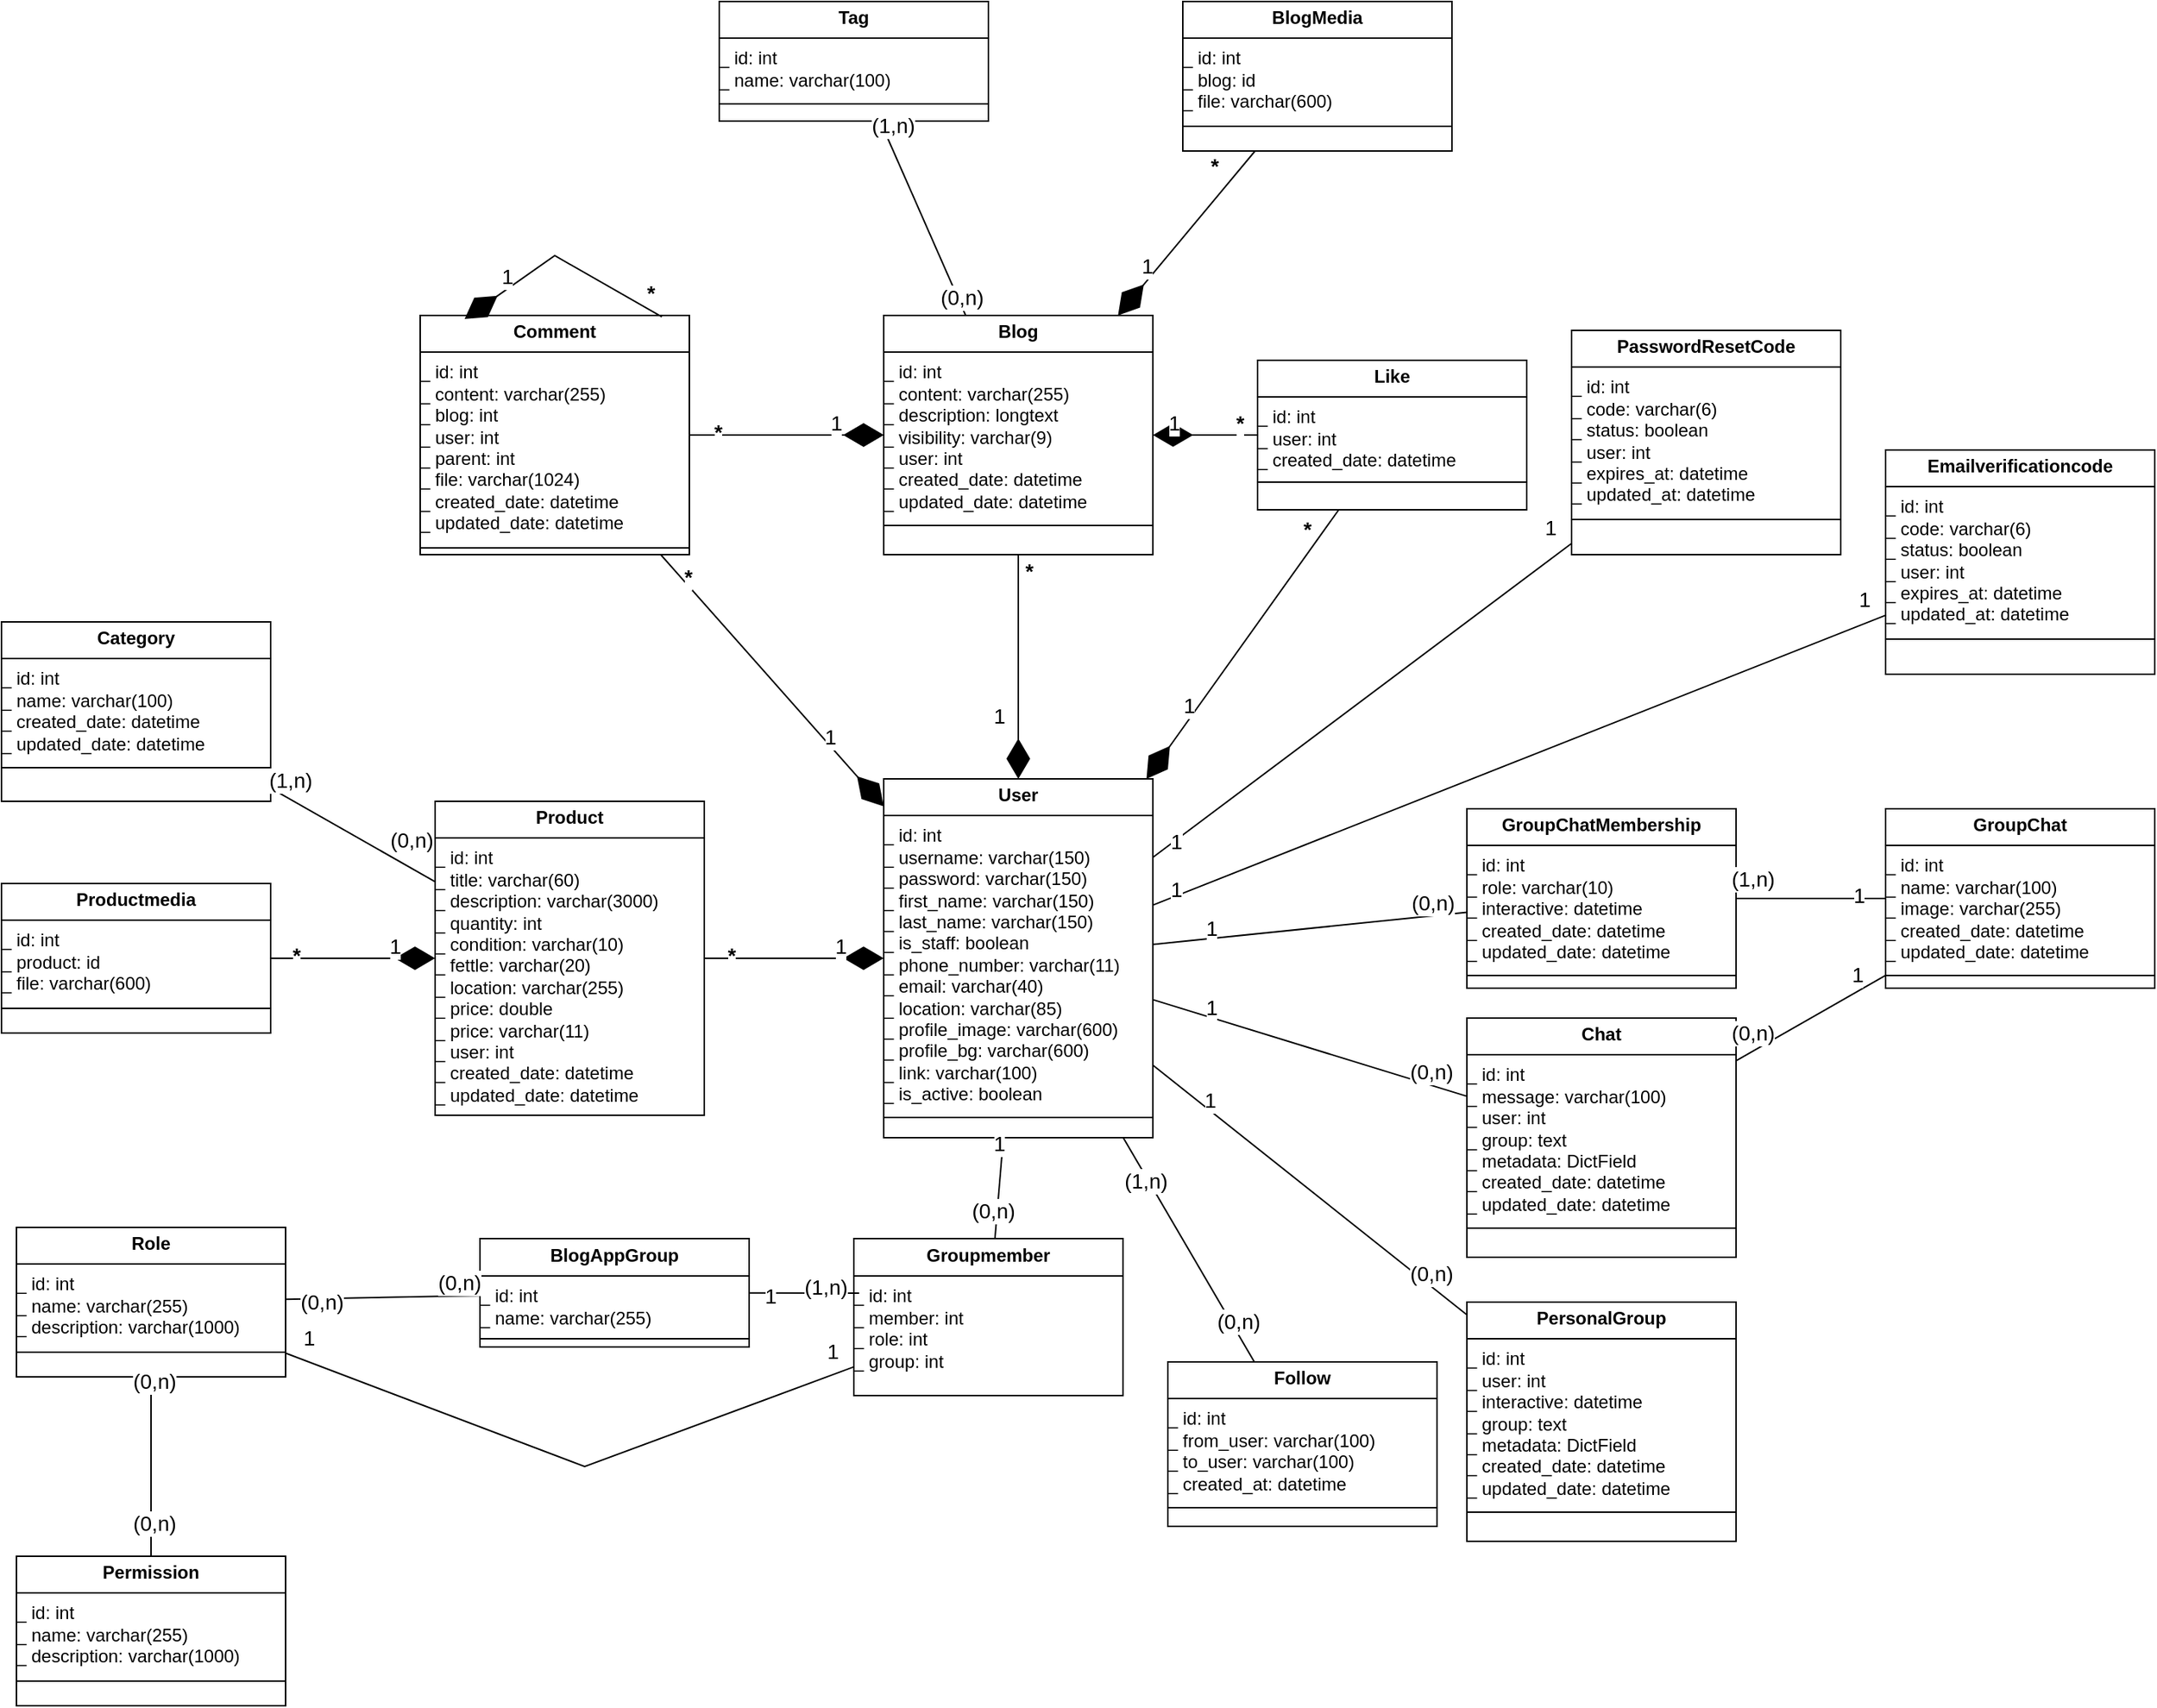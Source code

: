 <mxfile version="24.7.17">
  <diagram name="Page-1" id="c4acf3e9-155e-7222-9cf6-157b1a14988f">
    <mxGraphModel dx="2140" dy="1663" grid="1" gridSize="10" guides="1" tooltips="1" connect="1" arrows="1" fold="1" page="1" pageScale="1" pageWidth="850" pageHeight="1100" background="none" math="0" shadow="0">
      <root>
        <mxCell id="0" />
        <mxCell id="1" parent="0" />
        <mxCell id="75buAJmkiO0_xKclVIpT-29" value="&lt;p style=&quot;margin:0px;margin-top:4px;text-align:center;&quot;&gt;&lt;b&gt;User&lt;/b&gt;&lt;/p&gt;&lt;hr size=&quot;1&quot; style=&quot;border-style:solid;&quot;&gt;_ id: int&lt;div&gt;_ username: varchar(150)&lt;/div&gt;&lt;div&gt;_ password: varchar(150)&lt;/div&gt;&lt;div&gt;_ first_name: varchar(150)&lt;div&gt;_ last_name: varchar(150)&lt;/div&gt;&lt;div&gt;_ is_staff: boolean&lt;/div&gt;&lt;div&gt;_ phone_number: varchar(11)&lt;div&gt;_ email: varchar(40)&lt;/div&gt;&lt;div&gt;_ location: varchar(85)&lt;/div&gt;&lt;/div&gt;&lt;div&gt;_ profile_image: varchar(600)&lt;div&gt;_ profile_bg: varchar(600)&lt;/div&gt;&lt;div&gt;_ link: varchar(100)&lt;/div&gt;&lt;/div&gt;&lt;div&gt;_ is_active: boolean&lt;/div&gt;&lt;div&gt;&lt;div style=&quot;height:2px;&quot;&gt;&lt;/div&gt;&lt;hr size=&quot;1&quot; style=&quot;border-style:solid;&quot;&gt;&lt;div style=&quot;height:2px;&quot;&gt;&lt;/div&gt;&lt;/div&gt;&lt;/div&gt;" style="verticalAlign=top;align=left;overflow=fill;html=1;whiteSpace=wrap;" parent="1" vertex="1">
          <mxGeometry x="460" y="50" width="180" height="240" as="geometry" />
        </mxCell>
        <mxCell id="75buAJmkiO0_xKclVIpT-30" value="&lt;p style=&quot;margin:0px;margin-top:4px;text-align:center;&quot;&gt;&lt;b&gt;Follow&lt;/b&gt;&lt;/p&gt;&lt;hr size=&quot;1&quot; style=&quot;border-style:solid;&quot;&gt;_ id: int&lt;div&gt;_ from_user: varchar(100)&lt;/div&gt;&lt;div&gt;_ to_user: varchar(100)&lt;/div&gt;&lt;div&gt;_ created_at: datetime&lt;div&gt;&lt;div style=&quot;height:2px;&quot;&gt;&lt;/div&gt;&lt;hr size=&quot;1&quot; style=&quot;border-style:solid;&quot;&gt;&lt;div style=&quot;height:2px;&quot;&gt;&lt;/div&gt;&lt;/div&gt;&lt;/div&gt;" style="verticalAlign=top;align=left;overflow=fill;html=1;whiteSpace=wrap;" parent="1" vertex="1">
          <mxGeometry x="650" y="440" width="180" height="110" as="geometry" />
        </mxCell>
        <mxCell id="75buAJmkiO0_xKclVIpT-48" value="&lt;p style=&quot;margin:0px;margin-top:4px;text-align:center;&quot;&gt;&lt;b&gt;Blog&lt;/b&gt;&lt;/p&gt;&lt;hr size=&quot;1&quot; style=&quot;border-style:solid;&quot;&gt;_ id: int&lt;div&gt;_ content: varchar(255)&lt;/div&gt;&lt;div&gt;_ description: longtext&lt;/div&gt;&lt;div&gt;_ visibility: varchar(9)&lt;div&gt;_ user: int&lt;/div&gt;&lt;div&gt;_ created_date: datetime&lt;/div&gt;&lt;div&gt;_ updated_date: datetime&lt;/div&gt;&lt;div&gt;&lt;div style=&quot;height:2px;&quot;&gt;&lt;/div&gt;&lt;hr size=&quot;1&quot; style=&quot;border-style:solid;&quot;&gt;&lt;div style=&quot;height:2px;&quot;&gt;&lt;/div&gt;&lt;/div&gt;&lt;/div&gt;" style="verticalAlign=top;align=left;overflow=fill;html=1;whiteSpace=wrap;" parent="1" vertex="1">
          <mxGeometry x="460" y="-260" width="180" height="160" as="geometry" />
        </mxCell>
        <mxCell id="75buAJmkiO0_xKclVIpT-49" value="" style="endArrow=diamondThin;endFill=1;endSize=24;html=1;rounded=0;" parent="1" source="75buAJmkiO0_xKclVIpT-48" target="75buAJmkiO0_xKclVIpT-29" edge="1">
          <mxGeometry width="160" relative="1" as="geometry">
            <mxPoint x="850" y="208" as="sourcePoint" />
            <mxPoint x="649" y="208" as="targetPoint" />
          </mxGeometry>
        </mxCell>
        <mxCell id="75buAJmkiO0_xKclVIpT-50" value="&lt;font style=&quot;font-size: 14px;&quot;&gt;1&lt;/font&gt;" style="edgeLabel;html=1;align=center;verticalAlign=middle;resizable=0;points=[];" parent="75buAJmkiO0_xKclVIpT-49" vertex="1" connectable="0">
          <mxGeometry x="0.539" relative="1" as="geometry">
            <mxPoint x="-13" y="-8" as="offset" />
          </mxGeometry>
        </mxCell>
        <mxCell id="75buAJmkiO0_xKclVIpT-51" value="&lt;font style=&quot;font-size: 14px;&quot;&gt;&lt;b&gt;*&lt;/b&gt;&lt;/font&gt;" style="edgeLabel;html=1;align=center;verticalAlign=middle;resizable=0;points=[];" parent="75buAJmkiO0_xKclVIpT-49" vertex="1" connectable="0">
          <mxGeometry x="-0.789" y="-3" relative="1" as="geometry">
            <mxPoint x="10" y="-5" as="offset" />
          </mxGeometry>
        </mxCell>
        <mxCell id="75buAJmkiO0_xKclVIpT-52" value="&lt;p style=&quot;margin:0px;margin-top:4px;text-align:center;&quot;&gt;&lt;b&gt;BlogMedia&lt;/b&gt;&lt;/p&gt;&lt;hr size=&quot;1&quot; style=&quot;border-style:solid;&quot;&gt;_ id: int&lt;div&gt;_ blog: id&lt;/div&gt;&lt;div&gt;_ file: varchar(600)&lt;/div&gt;&lt;div&gt;&lt;div&gt;&lt;div style=&quot;height:2px;&quot;&gt;&lt;/div&gt;&lt;hr size=&quot;1&quot; style=&quot;border-style:solid;&quot;&gt;&lt;div style=&quot;height:2px;&quot;&gt;&lt;/div&gt;&lt;/div&gt;&lt;/div&gt;" style="verticalAlign=top;align=left;overflow=fill;html=1;whiteSpace=wrap;" parent="1" vertex="1">
          <mxGeometry x="660" y="-470" width="180" height="100" as="geometry" />
        </mxCell>
        <mxCell id="75buAJmkiO0_xKclVIpT-53" value="" style="endArrow=diamondThin;endFill=1;endSize=24;html=1;rounded=0;" parent="1" source="75buAJmkiO0_xKclVIpT-52" target="75buAJmkiO0_xKclVIpT-48" edge="1">
          <mxGeometry width="160" relative="1" as="geometry">
            <mxPoint x="760" y="-90" as="sourcePoint" />
            <mxPoint x="560" y="60" as="targetPoint" />
          </mxGeometry>
        </mxCell>
        <mxCell id="75buAJmkiO0_xKclVIpT-54" value="&lt;font style=&quot;font-size: 14px;&quot;&gt;1&lt;/font&gt;" style="edgeLabel;html=1;align=center;verticalAlign=middle;resizable=0;points=[];" parent="75buAJmkiO0_xKclVIpT-53" vertex="1" connectable="0">
          <mxGeometry x="0.539" relative="1" as="geometry">
            <mxPoint x="-2" y="-8" as="offset" />
          </mxGeometry>
        </mxCell>
        <mxCell id="75buAJmkiO0_xKclVIpT-55" value="&lt;font style=&quot;font-size: 14px;&quot;&gt;&lt;b&gt;*&lt;/b&gt;&lt;/font&gt;" style="edgeLabel;html=1;align=center;verticalAlign=middle;resizable=0;points=[];" parent="75buAJmkiO0_xKclVIpT-53" vertex="1" connectable="0">
          <mxGeometry x="-0.789" y="-3" relative="1" as="geometry">
            <mxPoint x="-16" as="offset" />
          </mxGeometry>
        </mxCell>
        <mxCell id="75buAJmkiO0_xKclVIpT-68" value="&lt;p style=&quot;margin:0px;margin-top:4px;text-align:center;&quot;&gt;&lt;b&gt;Comment&lt;/b&gt;&lt;/p&gt;&lt;hr size=&quot;1&quot; style=&quot;border-style:solid;&quot;&gt;_ id: int&lt;div&gt;_ content: varchar(255)&lt;/div&gt;&lt;div&gt;_ blog: int&lt;/div&gt;&lt;div&gt;_ user: int&lt;br&gt;&lt;/div&gt;&lt;div&gt;_ parent: int&lt;div&gt;_ file: varchar(1024)&lt;/div&gt;&lt;div&gt;_ created_date: datetime&lt;/div&gt;&lt;div&gt;_ updated_date: datetime&lt;/div&gt;&lt;div&gt;&lt;div style=&quot;height:2px;&quot;&gt;&lt;/div&gt;&lt;hr size=&quot;1&quot; style=&quot;border-style:solid;&quot;&gt;&lt;div style=&quot;height:2px;&quot;&gt;&lt;/div&gt;&lt;/div&gt;&lt;/div&gt;" style="verticalAlign=top;align=left;overflow=fill;html=1;whiteSpace=wrap;" parent="1" vertex="1">
          <mxGeometry x="150" y="-260" width="180" height="160" as="geometry" />
        </mxCell>
        <mxCell id="75buAJmkiO0_xKclVIpT-69" value="" style="endArrow=diamondThin;endFill=1;endSize=24;html=1;rounded=0;" parent="1" source="75buAJmkiO0_xKclVIpT-68" target="75buAJmkiO0_xKclVIpT-48" edge="1">
          <mxGeometry width="160" relative="1" as="geometry">
            <mxPoint x="790" y="-170" as="sourcePoint" />
            <mxPoint x="650" y="-170" as="targetPoint" />
          </mxGeometry>
        </mxCell>
        <mxCell id="75buAJmkiO0_xKclVIpT-70" value="&lt;font style=&quot;font-size: 14px;&quot;&gt;1&lt;/font&gt;" style="edgeLabel;html=1;align=center;verticalAlign=middle;resizable=0;points=[];" parent="75buAJmkiO0_xKclVIpT-69" vertex="1" connectable="0">
          <mxGeometry x="0.539" relative="1" as="geometry">
            <mxPoint x="-2" y="-8" as="offset" />
          </mxGeometry>
        </mxCell>
        <mxCell id="75buAJmkiO0_xKclVIpT-71" value="&lt;font style=&quot;font-size: 14px;&quot;&gt;&lt;b&gt;*&lt;/b&gt;&lt;/font&gt;" style="edgeLabel;html=1;align=center;verticalAlign=middle;resizable=0;points=[];" parent="75buAJmkiO0_xKclVIpT-69" vertex="1" connectable="0">
          <mxGeometry x="-0.789" y="-3" relative="1" as="geometry">
            <mxPoint x="5" y="-5" as="offset" />
          </mxGeometry>
        </mxCell>
        <mxCell id="75buAJmkiO0_xKclVIpT-78" value="" style="endArrow=diamondThin;endFill=1;endSize=24;html=1;rounded=0;entryX=0.165;entryY=0.015;entryDx=0;entryDy=0;entryPerimeter=0;exitX=0.898;exitY=0.006;exitDx=0;exitDy=0;exitPerimeter=0;" parent="1" source="75buAJmkiO0_xKclVIpT-68" target="75buAJmkiO0_xKclVIpT-68" edge="1">
          <mxGeometry width="160" relative="1" as="geometry">
            <mxPoint x="310" y="-330" as="sourcePoint" />
            <mxPoint x="200" y="-350" as="targetPoint" />
            <Array as="points">
              <mxPoint x="240" y="-300" />
            </Array>
          </mxGeometry>
        </mxCell>
        <mxCell id="75buAJmkiO0_xKclVIpT-79" value="&lt;font style=&quot;font-size: 14px;&quot;&gt;1&lt;/font&gt;" style="edgeLabel;html=1;align=center;verticalAlign=middle;resizable=0;points=[];" parent="75buAJmkiO0_xKclVIpT-78" vertex="1" connectable="0">
          <mxGeometry x="0.539" relative="1" as="geometry">
            <mxPoint x="-2" y="-8" as="offset" />
          </mxGeometry>
        </mxCell>
        <mxCell id="75buAJmkiO0_xKclVIpT-80" value="&lt;font style=&quot;font-size: 14px;&quot;&gt;&lt;b&gt;*&lt;/b&gt;&lt;/font&gt;" style="edgeLabel;html=1;align=center;verticalAlign=middle;resizable=0;points=[];" parent="75buAJmkiO0_xKclVIpT-78" vertex="1" connectable="0">
          <mxGeometry x="-0.789" y="-3" relative="1" as="geometry">
            <mxPoint x="5" y="-5" as="offset" />
          </mxGeometry>
        </mxCell>
        <mxCell id="75buAJmkiO0_xKclVIpT-85" value="" style="endArrow=diamondThin;endFill=1;endSize=24;html=1;rounded=0;" parent="1" source="75buAJmkiO0_xKclVIpT-68" target="75buAJmkiO0_xKclVIpT-29" edge="1">
          <mxGeometry width="160" relative="1" as="geometry">
            <mxPoint x="340" y="-170" as="sourcePoint" />
            <mxPoint x="470" y="-170" as="targetPoint" />
          </mxGeometry>
        </mxCell>
        <mxCell id="75buAJmkiO0_xKclVIpT-86" value="&lt;font style=&quot;font-size: 14px;&quot;&gt;1&lt;/font&gt;" style="edgeLabel;html=1;align=center;verticalAlign=middle;resizable=0;points=[];" parent="75buAJmkiO0_xKclVIpT-85" vertex="1" connectable="0">
          <mxGeometry x="0.539" relative="1" as="geometry">
            <mxPoint x="-2" y="-8" as="offset" />
          </mxGeometry>
        </mxCell>
        <mxCell id="75buAJmkiO0_xKclVIpT-87" value="&lt;font style=&quot;font-size: 14px;&quot;&gt;&lt;b&gt;*&lt;/b&gt;&lt;/font&gt;" style="edgeLabel;html=1;align=center;verticalAlign=middle;resizable=0;points=[];" parent="75buAJmkiO0_xKclVIpT-85" vertex="1" connectable="0">
          <mxGeometry x="-0.789" y="-3" relative="1" as="geometry">
            <mxPoint x="5" y="-5" as="offset" />
          </mxGeometry>
        </mxCell>
        <mxCell id="4jcIG2vYjWAaLgkACTkH-1" value="" style="endArrow=diamondThin;endFill=1;endSize=24;html=1;rounded=0;" parent="1" edge="1">
          <mxGeometry width="160" relative="1" as="geometry">
            <mxPoint x="330" y="-180" as="sourcePoint" />
            <mxPoint x="460" y="-180" as="targetPoint" />
          </mxGeometry>
        </mxCell>
        <mxCell id="4jcIG2vYjWAaLgkACTkH-2" value="&lt;font style=&quot;font-size: 14px;&quot;&gt;1&lt;/font&gt;" style="edgeLabel;html=1;align=center;verticalAlign=middle;resizable=0;points=[];" parent="4jcIG2vYjWAaLgkACTkH-1" vertex="1" connectable="0">
          <mxGeometry x="0.539" relative="1" as="geometry">
            <mxPoint x="-2" y="-8" as="offset" />
          </mxGeometry>
        </mxCell>
        <mxCell id="4jcIG2vYjWAaLgkACTkH-3" value="&lt;font style=&quot;font-size: 14px;&quot;&gt;&lt;b&gt;*&lt;/b&gt;&lt;/font&gt;" style="edgeLabel;html=1;align=center;verticalAlign=middle;resizable=0;points=[];" parent="4jcIG2vYjWAaLgkACTkH-1" vertex="1" connectable="0">
          <mxGeometry x="-0.789" y="-3" relative="1" as="geometry">
            <mxPoint x="5" y="-5" as="offset" />
          </mxGeometry>
        </mxCell>
        <mxCell id="4jcIG2vYjWAaLgkACTkH-8" value="&lt;p style=&quot;margin:0px;margin-top:4px;text-align:center;&quot;&gt;&lt;b&gt;Product&lt;/b&gt;&lt;/p&gt;&lt;hr size=&quot;1&quot; style=&quot;border-style:solid;&quot;&gt;_ id: int&lt;div&gt;_ title: varchar(60)&lt;/div&gt;&lt;div&gt;_ description: varchar(3000)&lt;/div&gt;&lt;div&gt;_ quantity: int&lt;div&gt;_ condition: varchar(10)&lt;/div&gt;&lt;div&gt;_ fettle: varchar(20)&lt;br&gt;&lt;/div&gt;&lt;div&gt;_ location: varchar(255)&lt;br&gt;&lt;/div&gt;&lt;div&gt;_ price: double&lt;br&gt;&lt;/div&gt;&lt;div&gt;&lt;div&gt;_ price: varchar(11)&lt;/div&gt;&lt;/div&gt;&lt;div&gt;_ user: int&lt;br&gt;&lt;/div&gt;&lt;div&gt;&lt;span style=&quot;background-color: initial;&quot;&gt;_ created_date: datetime&lt;/span&gt;&lt;br&gt;&lt;/div&gt;&lt;div&gt;_ updated_date: datetime&lt;/div&gt;&lt;div&gt;&lt;div style=&quot;height:2px;&quot;&gt;&lt;/div&gt;&lt;hr size=&quot;1&quot; style=&quot;border-style:solid;&quot;&gt;&lt;div style=&quot;height:2px;&quot;&gt;&lt;/div&gt;&lt;/div&gt;&lt;/div&gt;" style="verticalAlign=top;align=left;overflow=fill;html=1;whiteSpace=wrap;" parent="1" vertex="1">
          <mxGeometry x="160" y="65" width="180" height="210" as="geometry" />
        </mxCell>
        <mxCell id="4jcIG2vYjWAaLgkACTkH-9" value="&lt;p style=&quot;margin:0px;margin-top:4px;text-align:center;&quot;&gt;&lt;b&gt;Productmedia&lt;/b&gt;&lt;/p&gt;&lt;hr size=&quot;1&quot; style=&quot;border-style:solid;&quot;&gt;_ id: int&lt;div&gt;_ product: id&lt;/div&gt;&lt;div&gt;_ file: varchar(600)&lt;/div&gt;&lt;div&gt;&lt;div&gt;&lt;div style=&quot;height:2px;&quot;&gt;&lt;/div&gt;&lt;hr size=&quot;1&quot; style=&quot;border-style:solid;&quot;&gt;&lt;div style=&quot;height:2px;&quot;&gt;&lt;/div&gt;&lt;/div&gt;&lt;/div&gt;" style="verticalAlign=top;align=left;overflow=fill;html=1;whiteSpace=wrap;" parent="1" vertex="1">
          <mxGeometry x="-130" y="120" width="180" height="100" as="geometry" />
        </mxCell>
        <mxCell id="4jcIG2vYjWAaLgkACTkH-10" value="" style="endArrow=diamondThin;endFill=1;endSize=24;html=1;rounded=0;" parent="1" source="4jcIG2vYjWAaLgkACTkH-8" target="75buAJmkiO0_xKclVIpT-29" edge="1">
          <mxGeometry width="160" relative="1" as="geometry">
            <mxPoint x="321" y="-90" as="sourcePoint" />
            <mxPoint x="470" y="78" as="targetPoint" />
          </mxGeometry>
        </mxCell>
        <mxCell id="4jcIG2vYjWAaLgkACTkH-11" value="&lt;font style=&quot;font-size: 14px;&quot;&gt;1&lt;/font&gt;" style="edgeLabel;html=1;align=center;verticalAlign=middle;resizable=0;points=[];" parent="4jcIG2vYjWAaLgkACTkH-10" vertex="1" connectable="0">
          <mxGeometry x="0.539" relative="1" as="geometry">
            <mxPoint x="-2" y="-8" as="offset" />
          </mxGeometry>
        </mxCell>
        <mxCell id="4jcIG2vYjWAaLgkACTkH-12" value="&lt;font style=&quot;font-size: 14px;&quot;&gt;&lt;b&gt;*&lt;/b&gt;&lt;/font&gt;" style="edgeLabel;html=1;align=center;verticalAlign=middle;resizable=0;points=[];" parent="4jcIG2vYjWAaLgkACTkH-10" vertex="1" connectable="0">
          <mxGeometry x="-0.789" y="-3" relative="1" as="geometry">
            <mxPoint x="5" y="-5" as="offset" />
          </mxGeometry>
        </mxCell>
        <mxCell id="4jcIG2vYjWAaLgkACTkH-13" value="" style="endArrow=diamondThin;endFill=1;endSize=24;html=1;rounded=0;" parent="1" source="4jcIG2vYjWAaLgkACTkH-9" target="4jcIG2vYjWAaLgkACTkH-8" edge="1">
          <mxGeometry width="160" relative="1" as="geometry">
            <mxPoint x="350" y="180" as="sourcePoint" />
            <mxPoint x="470" y="180" as="targetPoint" />
          </mxGeometry>
        </mxCell>
        <mxCell id="4jcIG2vYjWAaLgkACTkH-14" value="&lt;font style=&quot;font-size: 14px;&quot;&gt;1&lt;/font&gt;" style="edgeLabel;html=1;align=center;verticalAlign=middle;resizable=0;points=[];" parent="4jcIG2vYjWAaLgkACTkH-13" vertex="1" connectable="0">
          <mxGeometry x="0.539" relative="1" as="geometry">
            <mxPoint x="-2" y="-8" as="offset" />
          </mxGeometry>
        </mxCell>
        <mxCell id="4jcIG2vYjWAaLgkACTkH-15" value="&lt;font style=&quot;font-size: 14px;&quot;&gt;&lt;b&gt;*&lt;/b&gt;&lt;/font&gt;" style="edgeLabel;html=1;align=center;verticalAlign=middle;resizable=0;points=[];" parent="4jcIG2vYjWAaLgkACTkH-13" vertex="1" connectable="0">
          <mxGeometry x="-0.789" y="-3" relative="1" as="geometry">
            <mxPoint x="5" y="-5" as="offset" />
          </mxGeometry>
        </mxCell>
        <mxCell id="4jcIG2vYjWAaLgkACTkH-16" value="&lt;p style=&quot;margin:0px;margin-top:4px;text-align:center;&quot;&gt;&lt;b&gt;Category&lt;/b&gt;&lt;/p&gt;&lt;hr size=&quot;1&quot; style=&quot;border-style:solid;&quot;&gt;_ id: int&lt;div&gt;_ name: varchar(100)&lt;/div&gt;&lt;div&gt;&lt;div&gt;_ created_date: datetime&lt;/div&gt;&lt;div&gt;_ updated_date: datetime&lt;/div&gt;&lt;div&gt;&lt;div style=&quot;height:2px;&quot;&gt;&lt;/div&gt;&lt;hr size=&quot;1&quot; style=&quot;border-style:solid;&quot;&gt;&lt;div style=&quot;height:2px;&quot;&gt;&lt;/div&gt;&lt;/div&gt;&lt;/div&gt;" style="verticalAlign=top;align=left;overflow=fill;html=1;whiteSpace=wrap;" parent="1" vertex="1">
          <mxGeometry x="-130" y="-55" width="180" height="120" as="geometry" />
        </mxCell>
        <mxCell id="4jcIG2vYjWAaLgkACTkH-18" value="&lt;p style=&quot;margin:0px;margin-top:4px;text-align:center;&quot;&gt;&lt;b&gt;Tag&lt;/b&gt;&lt;/p&gt;&lt;hr size=&quot;1&quot; style=&quot;border-style:solid;&quot;&gt;_ id: int&lt;div&gt;_ name: varchar(100)&lt;/div&gt;&lt;div&gt;&lt;div&gt;&lt;div style=&quot;height:2px;&quot;&gt;&lt;/div&gt;&lt;hr size=&quot;1&quot; style=&quot;border-style:solid;&quot;&gt;&lt;div style=&quot;height:2px;&quot;&gt;&lt;/div&gt;&lt;/div&gt;&lt;/div&gt;" style="verticalAlign=top;align=left;overflow=fill;html=1;whiteSpace=wrap;" parent="1" vertex="1">
          <mxGeometry x="350" y="-470" width="180" height="80" as="geometry" />
        </mxCell>
        <mxCell id="4jcIG2vYjWAaLgkACTkH-20" value="&lt;p style=&quot;margin:0px;margin-top:4px;text-align:center;&quot;&gt;&lt;b&gt;Like&lt;/b&gt;&lt;/p&gt;&lt;hr size=&quot;1&quot; style=&quot;border-style:solid;&quot;&gt;_ id: int&lt;div&gt;&lt;span style=&quot;background-color: initial;&quot;&gt;_ user: int&lt;/span&gt;&lt;br&gt;&lt;/div&gt;&lt;div&gt;&lt;div&gt;_ created_date: datetime&lt;/div&gt;&lt;div&gt;&lt;hr size=&quot;1&quot; style=&quot;border-style:solid;&quot;&gt;&lt;div style=&quot;height:2px;&quot;&gt;&lt;/div&gt;&lt;/div&gt;&lt;/div&gt;" style="verticalAlign=top;align=left;overflow=fill;html=1;whiteSpace=wrap;" parent="1" vertex="1">
          <mxGeometry x="710" y="-230" width="180" height="100" as="geometry" />
        </mxCell>
        <mxCell id="4jcIG2vYjWAaLgkACTkH-21" value="" style="endArrow=diamondThin;endFill=1;endSize=24;html=1;rounded=0;" parent="1" source="4jcIG2vYjWAaLgkACTkH-20" target="75buAJmkiO0_xKclVIpT-48" edge="1">
          <mxGeometry width="160" relative="1" as="geometry">
            <mxPoint x="654" y="-300" as="sourcePoint" />
            <mxPoint x="618" y="-250" as="targetPoint" />
          </mxGeometry>
        </mxCell>
        <mxCell id="4jcIG2vYjWAaLgkACTkH-22" value="&lt;font style=&quot;font-size: 14px;&quot;&gt;1&lt;/font&gt;" style="edgeLabel;html=1;align=center;verticalAlign=middle;resizable=0;points=[];" parent="4jcIG2vYjWAaLgkACTkH-21" vertex="1" connectable="0">
          <mxGeometry x="0.539" relative="1" as="geometry">
            <mxPoint x="-2" y="-8" as="offset" />
          </mxGeometry>
        </mxCell>
        <mxCell id="4jcIG2vYjWAaLgkACTkH-23" value="&lt;font style=&quot;font-size: 14px;&quot;&gt;&lt;b&gt;*&lt;/b&gt;&lt;/font&gt;" style="edgeLabel;html=1;align=center;verticalAlign=middle;resizable=0;points=[];" parent="4jcIG2vYjWAaLgkACTkH-21" vertex="1" connectable="0">
          <mxGeometry x="-0.789" y="-3" relative="1" as="geometry">
            <mxPoint x="-5" y="-5" as="offset" />
          </mxGeometry>
        </mxCell>
        <mxCell id="4jcIG2vYjWAaLgkACTkH-24" value="" style="endArrow=diamondThin;endFill=1;endSize=24;html=1;rounded=0;" parent="1" source="4jcIG2vYjWAaLgkACTkH-20" target="75buAJmkiO0_xKclVIpT-29" edge="1">
          <mxGeometry width="160" relative="1" as="geometry">
            <mxPoint x="770" y="-170" as="sourcePoint" />
            <mxPoint x="650" y="-170" as="targetPoint" />
          </mxGeometry>
        </mxCell>
        <mxCell id="4jcIG2vYjWAaLgkACTkH-25" value="&lt;font style=&quot;font-size: 14px;&quot;&gt;1&lt;/font&gt;" style="edgeLabel;html=1;align=center;verticalAlign=middle;resizable=0;points=[];" parent="4jcIG2vYjWAaLgkACTkH-24" vertex="1" connectable="0">
          <mxGeometry x="0.539" relative="1" as="geometry">
            <mxPoint x="-2" y="-8" as="offset" />
          </mxGeometry>
        </mxCell>
        <mxCell id="4jcIG2vYjWAaLgkACTkH-26" value="&lt;font style=&quot;font-size: 14px;&quot;&gt;&lt;b&gt;*&lt;/b&gt;&lt;/font&gt;" style="edgeLabel;html=1;align=center;verticalAlign=middle;resizable=0;points=[];" parent="4jcIG2vYjWAaLgkACTkH-24" vertex="1" connectable="0">
          <mxGeometry x="-0.789" y="-3" relative="1" as="geometry">
            <mxPoint x="-5" y="-5" as="offset" />
          </mxGeometry>
        </mxCell>
        <mxCell id="4jcIG2vYjWAaLgkACTkH-27" value="&lt;p style=&quot;margin:0px;margin-top:4px;text-align:center;&quot;&gt;&lt;b&gt;Emailverificationcode&lt;/b&gt;&lt;/p&gt;&lt;hr size=&quot;1&quot; style=&quot;border-style:solid;&quot;&gt;_ id: int&lt;div&gt;_ code: varchar(6)&lt;/div&gt;&lt;div&gt;&lt;div&gt;_ status: boolean&lt;/div&gt;&lt;div&gt;&lt;div&gt;_ user: int&lt;/div&gt;&lt;/div&gt;&lt;div&gt;_ expires_at: datetime&lt;/div&gt;&lt;div&gt;_ updated_at: datetime&lt;br&gt;&lt;/div&gt;&lt;div&gt;&lt;div style=&quot;height:2px;&quot;&gt;&lt;/div&gt;&lt;hr size=&quot;1&quot; style=&quot;border-style:solid;&quot;&gt;&lt;div style=&quot;height:2px;&quot;&gt;&lt;/div&gt;&lt;/div&gt;&lt;/div&gt;" style="verticalAlign=top;align=left;overflow=fill;html=1;whiteSpace=wrap;" parent="1" vertex="1">
          <mxGeometry x="1130" y="-170" width="180" height="150" as="geometry" />
        </mxCell>
        <mxCell id="4jcIG2vYjWAaLgkACTkH-28" value="" style="endArrow=none;html=1;rounded=0;" parent="1" source="75buAJmkiO0_xKclVIpT-29" target="4jcIG2vYjWAaLgkACTkH-27" edge="1">
          <mxGeometry relative="1" as="geometry">
            <mxPoint x="620" y="100" as="sourcePoint" />
            <mxPoint x="780" y="100" as="targetPoint" />
          </mxGeometry>
        </mxCell>
        <mxCell id="4jcIG2vYjWAaLgkACTkH-29" value="&lt;font style=&quot;font-size: 14px;&quot;&gt;1&lt;/font&gt;" style="edgeLabel;resizable=0;html=1;align=left;verticalAlign=bottom;" parent="4jcIG2vYjWAaLgkACTkH-28" connectable="0" vertex="1">
          <mxGeometry x="-1" relative="1" as="geometry">
            <mxPoint x="10" as="offset" />
          </mxGeometry>
        </mxCell>
        <mxCell id="4jcIG2vYjWAaLgkACTkH-30" value="&lt;font style=&quot;font-size: 14px;&quot;&gt;1&lt;/font&gt;" style="edgeLabel;resizable=0;html=1;align=right;verticalAlign=bottom;" parent="4jcIG2vYjWAaLgkACTkH-28" connectable="0" vertex="1">
          <mxGeometry x="1" relative="1" as="geometry">
            <mxPoint x="-10" as="offset" />
          </mxGeometry>
        </mxCell>
        <mxCell id="4jcIG2vYjWAaLgkACTkH-31" value="" style="endArrow=none;html=1;rounded=0;" parent="1" source="4jcIG2vYjWAaLgkACTkH-16" target="4jcIG2vYjWAaLgkACTkH-8" edge="1">
          <mxGeometry relative="1" as="geometry">
            <mxPoint x="400" y="120" as="sourcePoint" />
            <mxPoint x="560" y="120" as="targetPoint" />
          </mxGeometry>
        </mxCell>
        <mxCell id="4jcIG2vYjWAaLgkACTkH-39" value="&lt;font style=&quot;font-size: 14px;&quot;&gt;(1,n)&lt;/font&gt;" style="edgeLabel;html=1;align=center;verticalAlign=middle;resizable=0;points=[];" parent="4jcIG2vYjWAaLgkACTkH-31" vertex="1" connectable="0">
          <mxGeometry x="-0.775" y="2" relative="1" as="geometry">
            <mxPoint y="-11" as="offset" />
          </mxGeometry>
        </mxCell>
        <mxCell id="4jcIG2vYjWAaLgkACTkH-47" value="&lt;font style=&quot;font-size: 14px;&quot;&gt;(0,n)&lt;/font&gt;" style="edgeLabel;html=1;align=center;verticalAlign=middle;resizable=0;points=[];" parent="4jcIG2vYjWAaLgkACTkH-31" vertex="1" connectable="0">
          <mxGeometry x="0.696" relative="1" as="geometry">
            <mxPoint y="-19" as="offset" />
          </mxGeometry>
        </mxCell>
        <mxCell id="4jcIG2vYjWAaLgkACTkH-34" value="&lt;p style=&quot;margin:0px;margin-top:4px;text-align:center;&quot;&gt;&lt;b&gt;PasswordResetCode&lt;/b&gt;&lt;/p&gt;&lt;hr size=&quot;1&quot; style=&quot;border-style:solid;&quot;&gt;_ id: int&lt;div&gt;_ code: varchar(6)&lt;/div&gt;&lt;div&gt;&lt;div&gt;_ status: boolean&lt;/div&gt;&lt;div&gt;&lt;div&gt;_ user: int&lt;/div&gt;&lt;/div&gt;&lt;div&gt;_ expires_at: datetime&lt;/div&gt;&lt;div&gt;_ updated_at: datetime&lt;br&gt;&lt;/div&gt;&lt;div&gt;&lt;div style=&quot;height:2px;&quot;&gt;&lt;/div&gt;&lt;hr size=&quot;1&quot; style=&quot;border-style:solid;&quot;&gt;&lt;div style=&quot;height:2px;&quot;&gt;&lt;/div&gt;&lt;/div&gt;&lt;/div&gt;" style="verticalAlign=top;align=left;overflow=fill;html=1;whiteSpace=wrap;" parent="1" vertex="1">
          <mxGeometry x="920" y="-250" width="180" height="150" as="geometry" />
        </mxCell>
        <mxCell id="4jcIG2vYjWAaLgkACTkH-35" value="" style="endArrow=none;html=1;rounded=0;" parent="1" source="75buAJmkiO0_xKclVIpT-29" target="4jcIG2vYjWAaLgkACTkH-34" edge="1">
          <mxGeometry relative="1" as="geometry">
            <mxPoint x="650" y="180" as="sourcePoint" />
            <mxPoint x="830" y="180" as="targetPoint" />
          </mxGeometry>
        </mxCell>
        <mxCell id="4jcIG2vYjWAaLgkACTkH-36" value="&lt;font style=&quot;font-size: 14px;&quot;&gt;1&lt;/font&gt;" style="edgeLabel;resizable=0;html=1;align=left;verticalAlign=bottom;" parent="4jcIG2vYjWAaLgkACTkH-35" connectable="0" vertex="1">
          <mxGeometry x="-1" relative="1" as="geometry">
            <mxPoint x="10" as="offset" />
          </mxGeometry>
        </mxCell>
        <mxCell id="4jcIG2vYjWAaLgkACTkH-37" value="&lt;font style=&quot;font-size: 14px;&quot;&gt;1&lt;/font&gt;" style="edgeLabel;resizable=0;html=1;align=right;verticalAlign=bottom;" parent="4jcIG2vYjWAaLgkACTkH-35" connectable="0" vertex="1">
          <mxGeometry x="1" relative="1" as="geometry">
            <mxPoint x="-10" as="offset" />
          </mxGeometry>
        </mxCell>
        <mxCell id="4jcIG2vYjWAaLgkACTkH-38" value="&lt;p style=&quot;margin:0px;margin-top:4px;text-align:center;&quot;&gt;&lt;b&gt;GroupChat&lt;/b&gt;&lt;/p&gt;&lt;hr size=&quot;1&quot; style=&quot;border-style:solid;&quot;&gt;_ id: int&lt;div&gt;_ name: varchar(100)&lt;/div&gt;&lt;div&gt;&lt;div&gt;_ image: varchar(255)&lt;/div&gt;&lt;div&gt;&lt;/div&gt;&lt;div&gt;_ created_date: datetime&lt;/div&gt;&lt;div&gt;_ updated_date: datetime&lt;/div&gt;&lt;div&gt;&lt;div style=&quot;height:2px;&quot;&gt;&lt;/div&gt;&lt;hr size=&quot;1&quot; style=&quot;border-style:solid;&quot;&gt;&lt;div style=&quot;height:2px;&quot;&gt;&lt;/div&gt;&lt;/div&gt;&lt;/div&gt;" style="verticalAlign=top;align=left;overflow=fill;html=1;whiteSpace=wrap;" parent="1" vertex="1">
          <mxGeometry x="1130" y="70" width="180" height="120" as="geometry" />
        </mxCell>
        <mxCell id="4jcIG2vYjWAaLgkACTkH-41" value="" style="endArrow=none;html=1;rounded=0;" parent="1" source="4jcIG2vYjWAaLgkACTkH-18" target="75buAJmkiO0_xKclVIpT-48" edge="1">
          <mxGeometry relative="1" as="geometry">
            <mxPoint x="410" y="-260" as="sourcePoint" />
            <mxPoint x="170" y="129" as="targetPoint" />
          </mxGeometry>
        </mxCell>
        <mxCell id="4jcIG2vYjWAaLgkACTkH-42" value="&lt;font style=&quot;font-size: 14px;&quot;&gt;(1,n)&lt;/font&gt;" style="edgeLabel;html=1;align=center;verticalAlign=middle;resizable=0;points=[];" parent="4jcIG2vYjWAaLgkACTkH-41" vertex="1" connectable="0">
          <mxGeometry x="-0.775" y="2" relative="1" as="geometry">
            <mxPoint y="-11" as="offset" />
          </mxGeometry>
        </mxCell>
        <mxCell id="4jcIG2vYjWAaLgkACTkH-43" value="&lt;font style=&quot;font-size: 14px;&quot;&gt;(0,n)&lt;/font&gt;" style="edgeLabel;html=1;align=center;verticalAlign=middle;resizable=0;points=[];" parent="4jcIG2vYjWAaLgkACTkH-41" vertex="1" connectable="0">
          <mxGeometry x="0.826" y="2" relative="1" as="geometry">
            <mxPoint as="offset" />
          </mxGeometry>
        </mxCell>
        <mxCell id="4jcIG2vYjWAaLgkACTkH-45" value="" style="endArrow=none;html=1;rounded=0;" parent="1" source="75buAJmkiO0_xKclVIpT-30" target="75buAJmkiO0_xKclVIpT-29" edge="1">
          <mxGeometry relative="1" as="geometry">
            <mxPoint x="60" y="66" as="sourcePoint" />
            <mxPoint x="550" y="300" as="targetPoint" />
          </mxGeometry>
        </mxCell>
        <mxCell id="4jcIG2vYjWAaLgkACTkH-46" value="&lt;font style=&quot;font-size: 14px;&quot;&gt;(0,n)&lt;/font&gt;" style="edgeLabel;html=1;align=center;verticalAlign=middle;resizable=0;points=[];" parent="4jcIG2vYjWAaLgkACTkH-45" vertex="1" connectable="0">
          <mxGeometry x="-0.775" y="2" relative="1" as="geometry">
            <mxPoint y="-11" as="offset" />
          </mxGeometry>
        </mxCell>
        <mxCell id="4jcIG2vYjWAaLgkACTkH-48" value="&lt;font style=&quot;font-size: 14px;&quot;&gt;(1,n)&lt;/font&gt;" style="edgeLabel;html=1;align=center;verticalAlign=middle;resizable=0;points=[];" parent="4jcIG2vYjWAaLgkACTkH-45" vertex="1" connectable="0">
          <mxGeometry x="0.631" y="2" relative="1" as="geometry">
            <mxPoint as="offset" />
          </mxGeometry>
        </mxCell>
        <mxCell id="4jcIG2vYjWAaLgkACTkH-55" value="&lt;p style=&quot;margin:0px;margin-top:4px;text-align:center;&quot;&gt;&lt;b&gt;GroupChatMembership&lt;/b&gt;&lt;/p&gt;&lt;hr size=&quot;1&quot; style=&quot;border-style:solid;&quot;&gt;_ id: int&lt;div&gt;_ role: varchar(10)&lt;/div&gt;&lt;div&gt;_ interactive: datetime&lt;br&gt;&lt;/div&gt;&lt;div&gt;&lt;div&gt;_ created_date: datetime&lt;/div&gt;&lt;div&gt;_ updated_date: datetime&lt;/div&gt;&lt;div&gt;&lt;div style=&quot;height:2px;&quot;&gt;&lt;/div&gt;&lt;hr size=&quot;1&quot; style=&quot;border-style:solid;&quot;&gt;&lt;div style=&quot;height:2px;&quot;&gt;&lt;/div&gt;&lt;/div&gt;&lt;/div&gt;" style="verticalAlign=top;align=left;overflow=fill;html=1;whiteSpace=wrap;" parent="1" vertex="1">
          <mxGeometry x="850" y="70" width="180" height="120" as="geometry" />
        </mxCell>
        <mxCell id="4jcIG2vYjWAaLgkACTkH-56" value="" style="endArrow=none;html=1;rounded=0;" parent="1" source="4jcIG2vYjWAaLgkACTkH-55" target="4jcIG2vYjWAaLgkACTkH-38" edge="1">
          <mxGeometry relative="1" as="geometry">
            <mxPoint x="781" y="330" as="sourcePoint" />
            <mxPoint x="650" y="241" as="targetPoint" />
          </mxGeometry>
        </mxCell>
        <mxCell id="4jcIG2vYjWAaLgkACTkH-57" value="&lt;font style=&quot;font-size: 14px;&quot;&gt;(1,n)&lt;/font&gt;" style="edgeLabel;html=1;align=center;verticalAlign=middle;resizable=0;points=[];" parent="4jcIG2vYjWAaLgkACTkH-56" vertex="1" connectable="0">
          <mxGeometry x="-0.775" y="2" relative="1" as="geometry">
            <mxPoint y="-11" as="offset" />
          </mxGeometry>
        </mxCell>
        <mxCell id="4jcIG2vYjWAaLgkACTkH-58" value="&lt;span style=&quot;font-size: 14px;&quot;&gt;1&lt;/span&gt;" style="edgeLabel;html=1;align=center;verticalAlign=middle;resizable=0;points=[];" parent="4jcIG2vYjWAaLgkACTkH-56" vertex="1" connectable="0">
          <mxGeometry x="0.631" y="2" relative="1" as="geometry">
            <mxPoint as="offset" />
          </mxGeometry>
        </mxCell>
        <mxCell id="4jcIG2vYjWAaLgkACTkH-65" value="" style="endArrow=none;html=1;rounded=0;" parent="1" source="4jcIG2vYjWAaLgkACTkH-55" target="75buAJmkiO0_xKclVIpT-29" edge="1">
          <mxGeometry relative="1" as="geometry">
            <mxPoint x="960" y="390" as="sourcePoint" />
            <mxPoint x="1090" y="390" as="targetPoint" />
          </mxGeometry>
        </mxCell>
        <mxCell id="4jcIG2vYjWAaLgkACTkH-66" value="&lt;font style=&quot;font-size: 14px;&quot;&gt;(0,n)&lt;/font&gt;" style="edgeLabel;html=1;align=center;verticalAlign=middle;resizable=0;points=[];" parent="4jcIG2vYjWAaLgkACTkH-65" vertex="1" connectable="0">
          <mxGeometry x="-0.775" y="2" relative="1" as="geometry">
            <mxPoint y="-11" as="offset" />
          </mxGeometry>
        </mxCell>
        <mxCell id="4jcIG2vYjWAaLgkACTkH-67" value="&lt;span style=&quot;font-size: 14px;&quot;&gt;1&lt;/span&gt;" style="edgeLabel;html=1;align=center;verticalAlign=middle;resizable=0;points=[];" parent="4jcIG2vYjWAaLgkACTkH-65" vertex="1" connectable="0">
          <mxGeometry x="0.631" y="2" relative="1" as="geometry">
            <mxPoint y="-9" as="offset" />
          </mxGeometry>
        </mxCell>
        <mxCell id="4jcIG2vYjWAaLgkACTkH-68" value="&lt;p style=&quot;margin:0px;margin-top:4px;text-align:center;&quot;&gt;&lt;b&gt;Permission&lt;/b&gt;&lt;/p&gt;&lt;hr size=&quot;1&quot; style=&quot;border-style:solid;&quot;&gt;_ id: int&lt;div&gt;_ name: varchar(255)&lt;/div&gt;&lt;div&gt;_ description: varchar(1000)&lt;/div&gt;&lt;div&gt;&lt;div&gt;&lt;div style=&quot;height:2px;&quot;&gt;&lt;/div&gt;&lt;hr size=&quot;1&quot; style=&quot;border-style:solid;&quot;&gt;&lt;div style=&quot;height:2px;&quot;&gt;&lt;/div&gt;&lt;/div&gt;&lt;/div&gt;" style="verticalAlign=top;align=left;overflow=fill;html=1;whiteSpace=wrap;" parent="1" vertex="1">
          <mxGeometry x="-120" y="570" width="180" height="100" as="geometry" />
        </mxCell>
        <mxCell id="4jcIG2vYjWAaLgkACTkH-69" value="&lt;p style=&quot;margin:0px;margin-top:4px;text-align:center;&quot;&gt;&lt;b&gt;Role&lt;/b&gt;&lt;/p&gt;&lt;hr size=&quot;1&quot; style=&quot;border-style:solid;&quot;&gt;_ id: int&lt;div&gt;_ name: varchar(255)&lt;/div&gt;&lt;div&gt;_ description: varchar(1000)&lt;/div&gt;&lt;div&gt;&lt;div&gt;&lt;div style=&quot;height:2px;&quot;&gt;&lt;/div&gt;&lt;hr size=&quot;1&quot; style=&quot;border-style:solid;&quot;&gt;&lt;div style=&quot;height:2px;&quot;&gt;&lt;/div&gt;&lt;/div&gt;&lt;/div&gt;" style="verticalAlign=top;align=left;overflow=fill;html=1;whiteSpace=wrap;" parent="1" vertex="1">
          <mxGeometry x="-120" y="350" width="180" height="100" as="geometry" />
        </mxCell>
        <mxCell id="4jcIG2vYjWAaLgkACTkH-70" value="" style="endArrow=none;html=1;rounded=0;" parent="1" source="4jcIG2vYjWAaLgkACTkH-69" target="4jcIG2vYjWAaLgkACTkH-68" edge="1">
          <mxGeometry relative="1" as="geometry">
            <mxPoint x="568" y="360" as="sourcePoint" />
            <mxPoint x="565" y="300" as="targetPoint" />
          </mxGeometry>
        </mxCell>
        <mxCell id="4jcIG2vYjWAaLgkACTkH-71" value="&lt;font style=&quot;font-size: 14px;&quot;&gt;(0,n)&lt;/font&gt;" style="edgeLabel;html=1;align=center;verticalAlign=middle;resizable=0;points=[];" parent="4jcIG2vYjWAaLgkACTkH-70" vertex="1" connectable="0">
          <mxGeometry x="-0.775" y="2" relative="1" as="geometry">
            <mxPoint y="-11" as="offset" />
          </mxGeometry>
        </mxCell>
        <mxCell id="4jcIG2vYjWAaLgkACTkH-72" value="&lt;font style=&quot;font-size: 14px;&quot;&gt;(0,n)&lt;/font&gt;" style="edgeLabel;html=1;align=center;verticalAlign=middle;resizable=0;points=[];" parent="4jcIG2vYjWAaLgkACTkH-70" vertex="1" connectable="0">
          <mxGeometry x="0.631" y="2" relative="1" as="geometry">
            <mxPoint as="offset" />
          </mxGeometry>
        </mxCell>
        <mxCell id="4jcIG2vYjWAaLgkACTkH-73" value="&lt;p style=&quot;margin:0px;margin-top:4px;text-align:center;&quot;&gt;&lt;b&gt;BlogAppGroup&lt;/b&gt;&lt;/p&gt;&lt;hr size=&quot;1&quot; style=&quot;border-style:solid;&quot;&gt;_ id: int&lt;div&gt;_ name: varchar(255)&lt;/div&gt;&lt;div&gt;&lt;div&gt;&lt;hr size=&quot;1&quot; style=&quot;border-style:solid;&quot;&gt;&lt;div style=&quot;height:2px;&quot;&gt;&lt;/div&gt;&lt;/div&gt;&lt;/div&gt;" style="verticalAlign=top;align=left;overflow=fill;html=1;whiteSpace=wrap;" parent="1" vertex="1">
          <mxGeometry x="190" y="357.5" width="180" height="72.5" as="geometry" />
        </mxCell>
        <mxCell id="4jcIG2vYjWAaLgkACTkH-74" value="" style="endArrow=none;html=1;rounded=0;" parent="1" source="4jcIG2vYjWAaLgkACTkH-73" target="4jcIG2vYjWAaLgkACTkH-69" edge="1">
          <mxGeometry relative="1" as="geometry">
            <mxPoint x="90" y="630" as="sourcePoint" />
            <mxPoint y="630" as="targetPoint" />
          </mxGeometry>
        </mxCell>
        <mxCell id="4jcIG2vYjWAaLgkACTkH-75" value="&lt;font style=&quot;font-size: 14px;&quot;&gt;(0,n)&lt;/font&gt;" style="edgeLabel;html=1;align=center;verticalAlign=middle;resizable=0;points=[];" parent="4jcIG2vYjWAaLgkACTkH-74" vertex="1" connectable="0">
          <mxGeometry x="-0.775" y="2" relative="1" as="geometry">
            <mxPoint y="-11" as="offset" />
          </mxGeometry>
        </mxCell>
        <mxCell id="4jcIG2vYjWAaLgkACTkH-76" value="&lt;font style=&quot;font-size: 14px;&quot;&gt;(0,n)&lt;/font&gt;" style="edgeLabel;html=1;align=center;verticalAlign=middle;resizable=0;points=[];" parent="4jcIG2vYjWAaLgkACTkH-74" vertex="1" connectable="0">
          <mxGeometry x="0.631" y="2" relative="1" as="geometry">
            <mxPoint as="offset" />
          </mxGeometry>
        </mxCell>
        <mxCell id="4jcIG2vYjWAaLgkACTkH-77" value="&lt;p style=&quot;margin:0px;margin-top:4px;text-align:center;&quot;&gt;&lt;b&gt;Groupmember&lt;/b&gt;&lt;/p&gt;&lt;hr size=&quot;1&quot; style=&quot;border-style:solid;&quot;&gt;_ id: int&lt;div&gt;_ member: int&lt;/div&gt;&lt;div&gt;_ role: int&lt;/div&gt;&lt;div&gt;_ group: int&lt;/div&gt;&lt;div&gt;&lt;div&gt;&lt;div style=&quot;height:2px;&quot;&gt;&lt;/div&gt;&lt;/div&gt;&lt;/div&gt;" style="verticalAlign=top;align=left;overflow=fill;html=1;whiteSpace=wrap;" parent="1" vertex="1">
          <mxGeometry x="440" y="357.5" width="180" height="105" as="geometry" />
        </mxCell>
        <mxCell id="4jcIG2vYjWAaLgkACTkH-79" value="" style="endArrow=none;html=1;rounded=0;" parent="1" source="4jcIG2vYjWAaLgkACTkH-77" target="75buAJmkiO0_xKclVIpT-29" edge="1">
          <mxGeometry relative="1" as="geometry">
            <mxPoint x="797" y="350" as="sourcePoint" />
            <mxPoint x="650" y="245" as="targetPoint" />
          </mxGeometry>
        </mxCell>
        <mxCell id="4jcIG2vYjWAaLgkACTkH-80" value="&lt;font style=&quot;font-size: 14px;&quot;&gt;(0,n)&lt;/font&gt;" style="edgeLabel;html=1;align=center;verticalAlign=middle;resizable=0;points=[];" parent="4jcIG2vYjWAaLgkACTkH-79" vertex="1" connectable="0">
          <mxGeometry x="-0.775" y="2" relative="1" as="geometry">
            <mxPoint y="-11" as="offset" />
          </mxGeometry>
        </mxCell>
        <mxCell id="4jcIG2vYjWAaLgkACTkH-81" value="&lt;span style=&quot;font-size: 14px;&quot;&gt;1&lt;/span&gt;" style="edgeLabel;html=1;align=center;verticalAlign=middle;resizable=0;points=[];" parent="4jcIG2vYjWAaLgkACTkH-79" vertex="1" connectable="0">
          <mxGeometry x="0.631" y="2" relative="1" as="geometry">
            <mxPoint y="-9" as="offset" />
          </mxGeometry>
        </mxCell>
        <mxCell id="4jcIG2vYjWAaLgkACTkH-82" value="" style="endArrow=none;html=1;rounded=0;exitX=0.02;exitY=0.348;exitDx=0;exitDy=0;exitPerimeter=0;" parent="1" source="4jcIG2vYjWAaLgkACTkH-77" target="4jcIG2vYjWAaLgkACTkH-73" edge="1">
          <mxGeometry relative="1" as="geometry">
            <mxPoint x="970" y="410" as="sourcePoint" />
            <mxPoint x="1110" y="410" as="targetPoint" />
          </mxGeometry>
        </mxCell>
        <mxCell id="4jcIG2vYjWAaLgkACTkH-83" value="&lt;font style=&quot;font-size: 14px;&quot;&gt;(1,n)&lt;/font&gt;" style="edgeLabel;html=1;align=center;verticalAlign=middle;resizable=0;points=[];" parent="4jcIG2vYjWAaLgkACTkH-82" vertex="1" connectable="0">
          <mxGeometry x="-0.775" y="2" relative="1" as="geometry">
            <mxPoint x="-14" y="-6" as="offset" />
          </mxGeometry>
        </mxCell>
        <mxCell id="4jcIG2vYjWAaLgkACTkH-84" value="&lt;span style=&quot;font-size: 14px;&quot;&gt;1&lt;/span&gt;" style="edgeLabel;html=1;align=center;verticalAlign=middle;resizable=0;points=[];" parent="4jcIG2vYjWAaLgkACTkH-82" vertex="1" connectable="0">
          <mxGeometry x="0.631" y="2" relative="1" as="geometry">
            <mxPoint as="offset" />
          </mxGeometry>
        </mxCell>
        <mxCell id="4jcIG2vYjWAaLgkACTkH-85" value="" style="endArrow=none;html=1;rounded=0;" parent="1" source="4jcIG2vYjWAaLgkACTkH-69" target="4jcIG2vYjWAaLgkACTkH-77" edge="1">
          <mxGeometry relative="1" as="geometry">
            <mxPoint x="110" y="280" as="sourcePoint" />
            <mxPoint x="830" y="180" as="targetPoint" />
            <Array as="points">
              <mxPoint x="260" y="510" />
            </Array>
          </mxGeometry>
        </mxCell>
        <mxCell id="4jcIG2vYjWAaLgkACTkH-86" value="&lt;font style=&quot;font-size: 14px;&quot;&gt;1&lt;/font&gt;" style="edgeLabel;resizable=0;html=1;align=left;verticalAlign=bottom;" parent="4jcIG2vYjWAaLgkACTkH-85" connectable="0" vertex="1">
          <mxGeometry x="-1" relative="1" as="geometry">
            <mxPoint x="10" as="offset" />
          </mxGeometry>
        </mxCell>
        <mxCell id="4jcIG2vYjWAaLgkACTkH-87" value="&lt;font style=&quot;font-size: 14px;&quot;&gt;1&lt;/font&gt;" style="edgeLabel;resizable=0;html=1;align=right;verticalAlign=bottom;" parent="4jcIG2vYjWAaLgkACTkH-85" connectable="0" vertex="1">
          <mxGeometry x="1" relative="1" as="geometry">
            <mxPoint x="-10" as="offset" />
          </mxGeometry>
        </mxCell>
        <mxCell id="4jcIG2vYjWAaLgkACTkH-88" value="&lt;p style=&quot;margin:0px;margin-top:4px;text-align:center;&quot;&gt;&lt;b&gt;Chat&lt;/b&gt;&lt;/p&gt;&lt;hr size=&quot;1&quot; style=&quot;border-style:solid;&quot;&gt;_ id: int&lt;div&gt;_ message: varchar(100)&lt;/div&gt;&lt;div&gt;&lt;div&gt;_ user: int&lt;/div&gt;&lt;div&gt;_ group: text&lt;br&gt;&lt;/div&gt;&lt;div&gt;_ metadata: DictField&lt;/div&gt;&lt;div&gt;&lt;/div&gt;&lt;div&gt;_ created_date: datetime&lt;/div&gt;&lt;div&gt;_ updated_date: datetime&lt;/div&gt;&lt;div&gt;&lt;div style=&quot;height:2px;&quot;&gt;&lt;/div&gt;&lt;hr size=&quot;1&quot; style=&quot;border-style:solid;&quot;&gt;&lt;div style=&quot;height:2px;&quot;&gt;&lt;/div&gt;&lt;/div&gt;&lt;/div&gt;" style="verticalAlign=top;align=left;overflow=fill;html=1;whiteSpace=wrap;" parent="1" vertex="1">
          <mxGeometry x="850" y="210" width="180" height="160" as="geometry" />
        </mxCell>
        <mxCell id="4jcIG2vYjWAaLgkACTkH-89" value="" style="endArrow=none;html=1;rounded=0;" parent="1" source="4jcIG2vYjWAaLgkACTkH-88" target="75buAJmkiO0_xKclVIpT-29" edge="1">
          <mxGeometry relative="1" as="geometry">
            <mxPoint x="820" y="351" as="sourcePoint" />
            <mxPoint x="650" y="239" as="targetPoint" />
          </mxGeometry>
        </mxCell>
        <mxCell id="4jcIG2vYjWAaLgkACTkH-90" value="&lt;font style=&quot;font-size: 14px;&quot;&gt;(0,n)&lt;/font&gt;" style="edgeLabel;html=1;align=center;verticalAlign=middle;resizable=0;points=[];" parent="4jcIG2vYjWAaLgkACTkH-89" vertex="1" connectable="0">
          <mxGeometry x="-0.775" y="2" relative="1" as="geometry">
            <mxPoint y="-11" as="offset" />
          </mxGeometry>
        </mxCell>
        <mxCell id="4jcIG2vYjWAaLgkACTkH-91" value="&lt;span style=&quot;font-size: 14px;&quot;&gt;1&lt;/span&gt;" style="edgeLabel;html=1;align=center;verticalAlign=middle;resizable=0;points=[];" parent="4jcIG2vYjWAaLgkACTkH-89" vertex="1" connectable="0">
          <mxGeometry x="0.631" y="2" relative="1" as="geometry">
            <mxPoint y="-9" as="offset" />
          </mxGeometry>
        </mxCell>
        <mxCell id="4jcIG2vYjWAaLgkACTkH-92" value="" style="endArrow=none;html=1;rounded=0;" parent="1" source="4jcIG2vYjWAaLgkACTkH-88" target="4jcIG2vYjWAaLgkACTkH-38" edge="1">
          <mxGeometry relative="1" as="geometry">
            <mxPoint x="830" y="210" as="sourcePoint" />
            <mxPoint x="650" y="190" as="targetPoint" />
          </mxGeometry>
        </mxCell>
        <mxCell id="4jcIG2vYjWAaLgkACTkH-93" value="&lt;font style=&quot;font-size: 14px;&quot;&gt;(0,n)&lt;/font&gt;" style="edgeLabel;html=1;align=center;verticalAlign=middle;resizable=0;points=[];" parent="4jcIG2vYjWAaLgkACTkH-92" vertex="1" connectable="0">
          <mxGeometry x="-0.775" y="2" relative="1" as="geometry">
            <mxPoint y="-11" as="offset" />
          </mxGeometry>
        </mxCell>
        <mxCell id="4jcIG2vYjWAaLgkACTkH-94" value="&lt;span style=&quot;font-size: 14px;&quot;&gt;1&lt;/span&gt;" style="edgeLabel;html=1;align=center;verticalAlign=middle;resizable=0;points=[];" parent="4jcIG2vYjWAaLgkACTkH-92" vertex="1" connectable="0">
          <mxGeometry x="0.631" y="2" relative="1" as="geometry">
            <mxPoint y="-9" as="offset" />
          </mxGeometry>
        </mxCell>
        <mxCell id="atu8cKYcCdNhz2u15X_1-1" value="&lt;p style=&quot;margin:0px;margin-top:4px;text-align:center;&quot;&gt;&lt;b&gt;PersonalGroup&lt;/b&gt;&lt;/p&gt;&lt;hr size=&quot;1&quot; style=&quot;border-style:solid;&quot;&gt;_ id: int&lt;div&gt;_ user: int&lt;/div&gt;&lt;div&gt;&lt;div&gt;_ interactive: datetime&lt;/div&gt;&lt;div&gt;_ group: text&lt;br&gt;&lt;/div&gt;&lt;div&gt;_ metadata: DictField&lt;/div&gt;&lt;div&gt;&lt;/div&gt;&lt;div&gt;_ created_date: datetime&lt;/div&gt;&lt;div&gt;_ updated_date: datetime&lt;/div&gt;&lt;div&gt;&lt;div style=&quot;height:2px;&quot;&gt;&lt;/div&gt;&lt;hr size=&quot;1&quot; style=&quot;border-style:solid;&quot;&gt;&lt;div style=&quot;height:2px;&quot;&gt;&lt;/div&gt;&lt;/div&gt;&lt;/div&gt;" style="verticalAlign=top;align=left;overflow=fill;html=1;whiteSpace=wrap;" vertex="1" parent="1">
          <mxGeometry x="850" y="400" width="180" height="160" as="geometry" />
        </mxCell>
        <mxCell id="atu8cKYcCdNhz2u15X_1-2" value="" style="endArrow=none;html=1;rounded=0;" edge="1" parent="1" source="atu8cKYcCdNhz2u15X_1-1" target="75buAJmkiO0_xKclVIpT-29">
          <mxGeometry relative="1" as="geometry">
            <mxPoint x="860" y="272" as="sourcePoint" />
            <mxPoint x="650" y="208" as="targetPoint" />
          </mxGeometry>
        </mxCell>
        <mxCell id="atu8cKYcCdNhz2u15X_1-3" value="&lt;font style=&quot;font-size: 14px;&quot;&gt;(0,n)&lt;/font&gt;" style="edgeLabel;html=1;align=center;verticalAlign=middle;resizable=0;points=[];" vertex="1" connectable="0" parent="atu8cKYcCdNhz2u15X_1-2">
          <mxGeometry x="-0.775" y="2" relative="1" as="geometry">
            <mxPoint y="-11" as="offset" />
          </mxGeometry>
        </mxCell>
        <mxCell id="atu8cKYcCdNhz2u15X_1-4" value="&lt;span style=&quot;font-size: 14px;&quot;&gt;1&lt;/span&gt;" style="edgeLabel;html=1;align=center;verticalAlign=middle;resizable=0;points=[];" vertex="1" connectable="0" parent="atu8cKYcCdNhz2u15X_1-2">
          <mxGeometry x="0.631" y="2" relative="1" as="geometry">
            <mxPoint y="-9" as="offset" />
          </mxGeometry>
        </mxCell>
      </root>
    </mxGraphModel>
  </diagram>
</mxfile>
